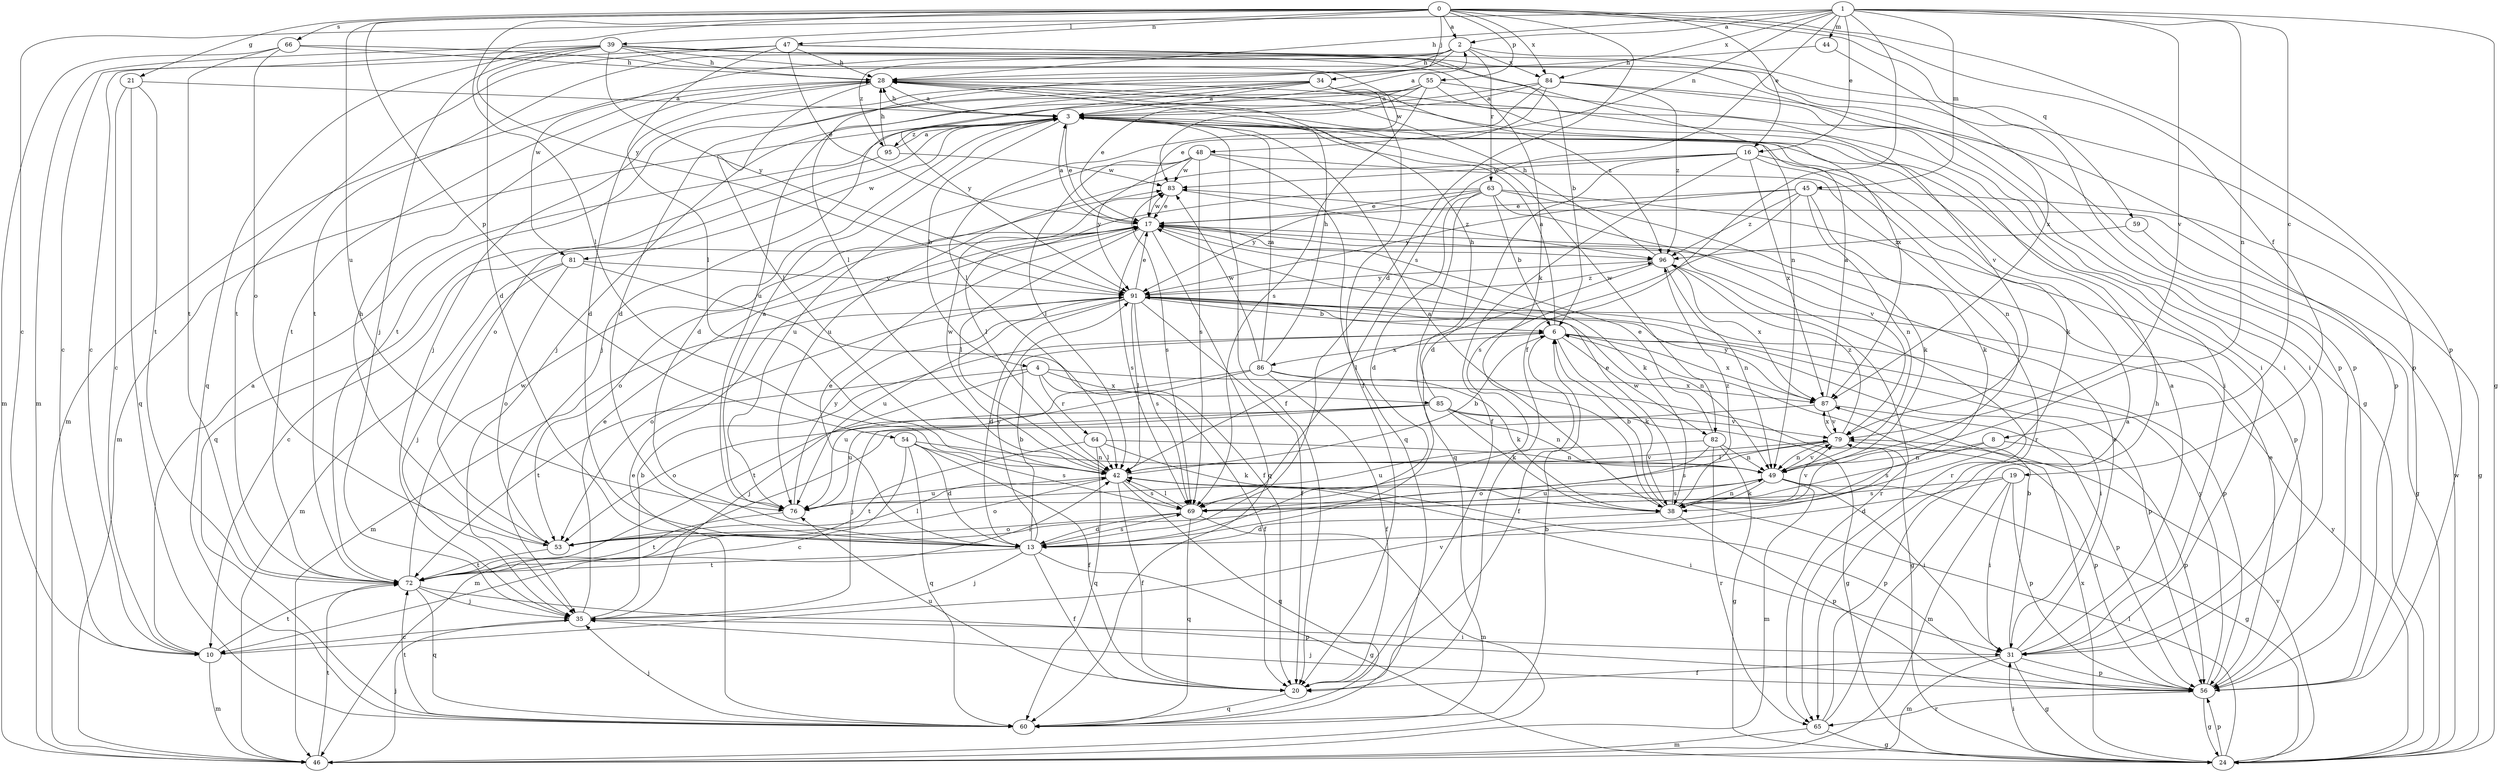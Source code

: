 strict digraph  {
0;
1;
2;
3;
4;
6;
8;
10;
13;
16;
17;
19;
20;
21;
24;
28;
31;
34;
35;
38;
39;
42;
44;
45;
46;
47;
48;
49;
53;
54;
55;
56;
59;
60;
63;
64;
65;
66;
69;
72;
76;
79;
81;
82;
83;
84;
85;
86;
87;
91;
95;
96;
0 -> 2  [label=a];
0 -> 13  [label=d];
0 -> 16  [label=e];
0 -> 19  [label=f];
0 -> 21  [label=g];
0 -> 34  [label=j];
0 -> 39  [label=l];
0 -> 42  [label=l];
0 -> 47  [label=n];
0 -> 54  [label=p];
0 -> 55  [label=p];
0 -> 56  [label=p];
0 -> 59  [label=q];
0 -> 66  [label=s];
0 -> 76  [label=u];
0 -> 84  [label=x];
0 -> 91  [label=y];
1 -> 2  [label=a];
1 -> 8  [label=c];
1 -> 10  [label=c];
1 -> 16  [label=e];
1 -> 20  [label=f];
1 -> 24  [label=g];
1 -> 28  [label=h];
1 -> 44  [label=m];
1 -> 45  [label=m];
1 -> 48  [label=n];
1 -> 49  [label=n];
1 -> 69  [label=s];
1 -> 79  [label=v];
1 -> 84  [label=x];
2 -> 28  [label=h];
2 -> 42  [label=l];
2 -> 56  [label=p];
2 -> 63  [label=r];
2 -> 72  [label=t];
2 -> 81  [label=w];
2 -> 84  [label=x];
2 -> 95  [label=z];
3 -> 2  [label=a];
3 -> 4  [label=b];
3 -> 13  [label=d];
3 -> 17  [label=e];
3 -> 20  [label=f];
3 -> 28  [label=h];
3 -> 31  [label=i];
3 -> 46  [label=m];
3 -> 53  [label=o];
3 -> 81  [label=w];
3 -> 82  [label=w];
3 -> 95  [label=z];
4 -> 20  [label=f];
4 -> 24  [label=g];
4 -> 35  [label=j];
4 -> 64  [label=r];
4 -> 72  [label=t];
4 -> 85  [label=x];
6 -> 3  [label=a];
6 -> 20  [label=f];
6 -> 31  [label=i];
6 -> 38  [label=k];
6 -> 56  [label=p];
6 -> 82  [label=w];
6 -> 86  [label=x];
6 -> 87  [label=x];
8 -> 49  [label=n];
8 -> 56  [label=p];
8 -> 69  [label=s];
10 -> 3  [label=a];
10 -> 46  [label=m];
10 -> 72  [label=t];
10 -> 79  [label=v];
13 -> 6  [label=b];
13 -> 17  [label=e];
13 -> 20  [label=f];
13 -> 24  [label=g];
13 -> 35  [label=j];
13 -> 69  [label=s];
13 -> 72  [label=t];
13 -> 91  [label=y];
16 -> 13  [label=d];
16 -> 20  [label=f];
16 -> 38  [label=k];
16 -> 49  [label=n];
16 -> 76  [label=u];
16 -> 83  [label=w];
16 -> 87  [label=x];
17 -> 3  [label=a];
17 -> 10  [label=c];
17 -> 38  [label=k];
17 -> 42  [label=l];
17 -> 53  [label=o];
17 -> 60  [label=q];
17 -> 65  [label=r];
17 -> 69  [label=s];
17 -> 83  [label=w];
17 -> 96  [label=z];
19 -> 13  [label=d];
19 -> 31  [label=i];
19 -> 46  [label=m];
19 -> 56  [label=p];
19 -> 69  [label=s];
20 -> 60  [label=q];
20 -> 76  [label=u];
21 -> 3  [label=a];
21 -> 10  [label=c];
21 -> 60  [label=q];
21 -> 72  [label=t];
24 -> 31  [label=i];
24 -> 42  [label=l];
24 -> 56  [label=p];
24 -> 79  [label=v];
24 -> 83  [label=w];
24 -> 87  [label=x];
24 -> 91  [label=y];
28 -> 3  [label=a];
28 -> 13  [label=d];
28 -> 42  [label=l];
28 -> 46  [label=m];
28 -> 72  [label=t];
28 -> 87  [label=x];
31 -> 3  [label=a];
31 -> 6  [label=b];
31 -> 17  [label=e];
31 -> 20  [label=f];
31 -> 24  [label=g];
31 -> 46  [label=m];
31 -> 56  [label=p];
34 -> 3  [label=a];
34 -> 13  [label=d];
34 -> 20  [label=f];
34 -> 31  [label=i];
34 -> 35  [label=j];
34 -> 76  [label=u];
34 -> 91  [label=y];
34 -> 96  [label=z];
35 -> 6  [label=b];
35 -> 10  [label=c];
35 -> 17  [label=e];
35 -> 31  [label=i];
38 -> 3  [label=a];
38 -> 6  [label=b];
38 -> 13  [label=d];
38 -> 17  [label=e];
38 -> 49  [label=n];
38 -> 56  [label=p];
38 -> 79  [label=v];
38 -> 96  [label=z];
39 -> 10  [label=c];
39 -> 13  [label=d];
39 -> 28  [label=h];
39 -> 35  [label=j];
39 -> 38  [label=k];
39 -> 46  [label=m];
39 -> 49  [label=n];
39 -> 56  [label=p];
39 -> 60  [label=q];
39 -> 83  [label=w];
39 -> 91  [label=y];
42 -> 6  [label=b];
42 -> 20  [label=f];
42 -> 31  [label=i];
42 -> 53  [label=o];
42 -> 56  [label=p];
42 -> 60  [label=q];
42 -> 69  [label=s];
42 -> 76  [label=u];
42 -> 79  [label=v];
42 -> 83  [label=w];
44 -> 28  [label=h];
44 -> 87  [label=x];
45 -> 17  [label=e];
45 -> 24  [label=g];
45 -> 38  [label=k];
45 -> 49  [label=n];
45 -> 69  [label=s];
45 -> 91  [label=y];
45 -> 96  [label=z];
46 -> 35  [label=j];
46 -> 72  [label=t];
47 -> 6  [label=b];
47 -> 10  [label=c];
47 -> 17  [label=e];
47 -> 28  [label=h];
47 -> 42  [label=l];
47 -> 56  [label=p];
47 -> 72  [label=t];
48 -> 42  [label=l];
48 -> 60  [label=q];
48 -> 65  [label=r];
48 -> 69  [label=s];
48 -> 76  [label=u];
48 -> 83  [label=w];
48 -> 91  [label=y];
49 -> 24  [label=g];
49 -> 31  [label=i];
49 -> 38  [label=k];
49 -> 46  [label=m];
49 -> 69  [label=s];
49 -> 76  [label=u];
49 -> 79  [label=v];
53 -> 28  [label=h];
53 -> 42  [label=l];
53 -> 72  [label=t];
54 -> 10  [label=c];
54 -> 13  [label=d];
54 -> 20  [label=f];
54 -> 49  [label=n];
54 -> 60  [label=q];
54 -> 69  [label=s];
55 -> 3  [label=a];
55 -> 17  [label=e];
55 -> 31  [label=i];
55 -> 35  [label=j];
55 -> 69  [label=s];
55 -> 72  [label=t];
55 -> 79  [label=v];
56 -> 17  [label=e];
56 -> 24  [label=g];
56 -> 35  [label=j];
56 -> 65  [label=r];
56 -> 91  [label=y];
59 -> 24  [label=g];
59 -> 96  [label=z];
60 -> 6  [label=b];
60 -> 17  [label=e];
60 -> 35  [label=j];
60 -> 72  [label=t];
63 -> 6  [label=b];
63 -> 13  [label=d];
63 -> 17  [label=e];
63 -> 38  [label=k];
63 -> 42  [label=l];
63 -> 56  [label=p];
63 -> 60  [label=q];
63 -> 79  [label=v];
63 -> 91  [label=y];
64 -> 38  [label=k];
64 -> 42  [label=l];
64 -> 49  [label=n];
64 -> 60  [label=q];
64 -> 72  [label=t];
65 -> 3  [label=a];
65 -> 24  [label=g];
65 -> 28  [label=h];
65 -> 46  [label=m];
66 -> 24  [label=g];
66 -> 28  [label=h];
66 -> 46  [label=m];
66 -> 53  [label=o];
66 -> 72  [label=t];
69 -> 13  [label=d];
69 -> 42  [label=l];
69 -> 46  [label=m];
69 -> 53  [label=o];
69 -> 60  [label=q];
72 -> 35  [label=j];
72 -> 42  [label=l];
72 -> 56  [label=p];
72 -> 60  [label=q];
72 -> 83  [label=w];
76 -> 3  [label=a];
76 -> 72  [label=t];
76 -> 91  [label=y];
79 -> 42  [label=l];
79 -> 49  [label=n];
79 -> 56  [label=p];
79 -> 69  [label=s];
79 -> 87  [label=x];
79 -> 96  [label=z];
81 -> 20  [label=f];
81 -> 35  [label=j];
81 -> 46  [label=m];
81 -> 53  [label=o];
81 -> 91  [label=y];
82 -> 17  [label=e];
82 -> 24  [label=g];
82 -> 49  [label=n];
82 -> 53  [label=o];
82 -> 65  [label=r];
82 -> 76  [label=u];
83 -> 17  [label=e];
83 -> 69  [label=s];
83 -> 96  [label=z];
84 -> 3  [label=a];
84 -> 17  [label=e];
84 -> 31  [label=i];
84 -> 35  [label=j];
84 -> 42  [label=l];
84 -> 56  [label=p];
84 -> 96  [label=z];
85 -> 24  [label=g];
85 -> 28  [label=h];
85 -> 35  [label=j];
85 -> 38  [label=k];
85 -> 49  [label=n];
85 -> 53  [label=o];
85 -> 76  [label=u];
85 -> 79  [label=v];
86 -> 3  [label=a];
86 -> 20  [label=f];
86 -> 28  [label=h];
86 -> 38  [label=k];
86 -> 72  [label=t];
86 -> 76  [label=u];
86 -> 83  [label=w];
86 -> 87  [label=x];
87 -> 3  [label=a];
87 -> 46  [label=m];
87 -> 56  [label=p];
87 -> 79  [label=v];
87 -> 91  [label=y];
91 -> 6  [label=b];
91 -> 13  [label=d];
91 -> 17  [label=e];
91 -> 20  [label=f];
91 -> 42  [label=l];
91 -> 46  [label=m];
91 -> 49  [label=n];
91 -> 53  [label=o];
91 -> 56  [label=p];
91 -> 69  [label=s];
91 -> 76  [label=u];
91 -> 96  [label=z];
95 -> 3  [label=a];
95 -> 28  [label=h];
95 -> 60  [label=q];
95 -> 83  [label=w];
96 -> 28  [label=h];
96 -> 42  [label=l];
96 -> 49  [label=n];
96 -> 65  [label=r];
96 -> 87  [label=x];
96 -> 91  [label=y];
}
